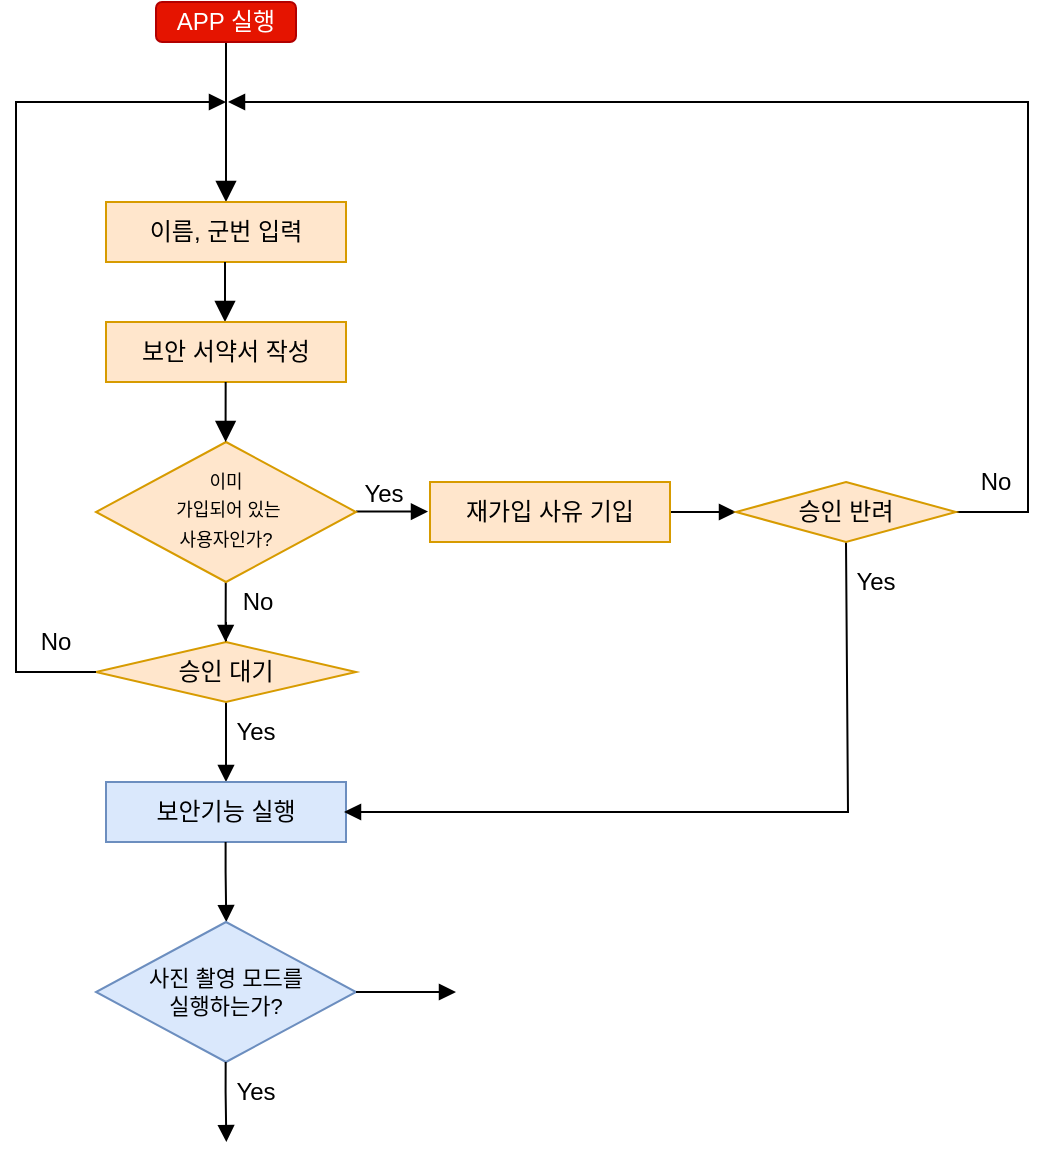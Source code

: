 <mxfile version="15.1.0" type="github">
  <diagram id="C5RBs43oDa-KdzZeNtuy" name="Page-1">
    <mxGraphModel dx="985" dy="637" grid="1" gridSize="10" guides="1" tooltips="1" connect="1" arrows="1" fold="1" page="1" pageScale="1" pageWidth="827" pageHeight="1169" math="0" shadow="0">
      <root>
        <mxCell id="WIyWlLk6GJQsqaUBKTNV-0" />
        <mxCell id="WIyWlLk6GJQsqaUBKTNV-1" parent="WIyWlLk6GJQsqaUBKTNV-0" />
        <mxCell id="WIyWlLk6GJQsqaUBKTNV-2" value="" style="rounded=0;html=1;jettySize=auto;orthogonalLoop=1;fontSize=11;endArrow=block;endFill=1;endSize=8;strokeWidth=1;shadow=0;labelBackgroundColor=none;edgeStyle=orthogonalEdgeStyle;" parent="WIyWlLk6GJQsqaUBKTNV-1" source="WIyWlLk6GJQsqaUBKTNV-3" edge="1">
          <mxGeometry relative="1" as="geometry">
            <mxPoint x="195" y="130" as="targetPoint" />
          </mxGeometry>
        </mxCell>
        <mxCell id="WIyWlLk6GJQsqaUBKTNV-3" value="APP 실행" style="rounded=1;whiteSpace=wrap;html=1;fontSize=12;glass=0;strokeWidth=1;shadow=0;fillColor=#e51400;strokeColor=#B20000;fontColor=#ffffff;" parent="WIyWlLk6GJQsqaUBKTNV-1" vertex="1">
          <mxGeometry x="160" y="30" width="70" height="20" as="geometry" />
        </mxCell>
        <mxCell id="0p1mIP0N4EkjdRxn-cH5-3" value="이름, 군번 입력" style="rounded=0;whiteSpace=wrap;html=1;fillColor=#ffe6cc;strokeColor=#d79b00;" parent="WIyWlLk6GJQsqaUBKTNV-1" vertex="1">
          <mxGeometry x="135" y="130" width="120" height="30" as="geometry" />
        </mxCell>
        <mxCell id="0p1mIP0N4EkjdRxn-cH5-7" value="" style="rounded=0;html=1;jettySize=auto;orthogonalLoop=1;fontSize=11;endArrow=block;endFill=1;endSize=8;strokeWidth=1;shadow=0;labelBackgroundColor=none;edgeStyle=orthogonalEdgeStyle;" parent="WIyWlLk6GJQsqaUBKTNV-1" edge="1">
          <mxGeometry relative="1" as="geometry">
            <mxPoint x="194.5" y="160" as="sourcePoint" />
            <mxPoint x="194.5" y="190" as="targetPoint" />
            <Array as="points">
              <mxPoint x="194.5" y="180" />
              <mxPoint x="194.5" y="180" />
            </Array>
          </mxGeometry>
        </mxCell>
        <mxCell id="0p1mIP0N4EkjdRxn-cH5-18" value="" style="edgeStyle=orthogonalEdgeStyle;rounded=0;orthogonalLoop=1;jettySize=auto;html=1;endArrow=block;endFill=1;" parent="WIyWlLk6GJQsqaUBKTNV-1" target="0p1mIP0N4EkjdRxn-cH5-17" edge="1">
          <mxGeometry relative="1" as="geometry">
            <mxPoint x="195" y="340" as="sourcePoint" />
            <Array as="points">
              <mxPoint x="195" y="350" />
              <mxPoint x="195" y="350" />
            </Array>
          </mxGeometry>
        </mxCell>
        <mxCell id="0p1mIP0N4EkjdRxn-cH5-17" value="보안기능 실행" style="whiteSpace=wrap;html=1;rounded=0;fillColor=#dae8fc;strokeColor=#6c8ebf;" parent="WIyWlLk6GJQsqaUBKTNV-1" vertex="1">
          <mxGeometry x="135" y="420" width="120" height="30" as="geometry" />
        </mxCell>
        <mxCell id="0p1mIP0N4EkjdRxn-cH5-33" value="" style="edgeStyle=none;rounded=0;orthogonalLoop=1;jettySize=auto;html=1;endArrow=block;endFill=1;endSize=6;strokeWidth=1;" parent="WIyWlLk6GJQsqaUBKTNV-1" source="0p1mIP0N4EkjdRxn-cH5-20" target="0p1mIP0N4EkjdRxn-cH5-32" edge="1">
          <mxGeometry relative="1" as="geometry" />
        </mxCell>
        <mxCell id="0p1mIP0N4EkjdRxn-cH5-20" value="재가입 사유 기입" style="whiteSpace=wrap;html=1;rounded=0;fillColor=#ffe6cc;strokeColor=#d79b00;" parent="WIyWlLk6GJQsqaUBKTNV-1" vertex="1">
          <mxGeometry x="297" y="270" width="120" height="30" as="geometry" />
        </mxCell>
        <mxCell id="0p1mIP0N4EkjdRxn-cH5-27" value="승인 대기" style="rhombus;whiteSpace=wrap;html=1;fillColor=#ffe6cc;strokeColor=#d79b00;" parent="WIyWlLk6GJQsqaUBKTNV-1" vertex="1">
          <mxGeometry x="130" y="350" width="130" height="30" as="geometry" />
        </mxCell>
        <mxCell id="0p1mIP0N4EkjdRxn-cH5-35" value="" style="edgeStyle=none;rounded=0;orthogonalLoop=1;jettySize=auto;html=1;endArrow=block;endFill=1;endSize=6;strokeWidth=1;" parent="WIyWlLk6GJQsqaUBKTNV-1" edge="1">
          <mxGeometry relative="1" as="geometry">
            <mxPoint x="196" y="80" as="targetPoint" />
            <Array as="points">
              <mxPoint x="596" y="285" />
              <mxPoint x="596" y="80" />
            </Array>
            <mxPoint x="556.0" y="285" as="sourcePoint" />
          </mxGeometry>
        </mxCell>
        <mxCell id="0p1mIP0N4EkjdRxn-cH5-44" value="" style="edgeStyle=none;rounded=0;orthogonalLoop=1;jettySize=auto;html=1;endArrow=block;endFill=1;endSize=6;strokeWidth=1;entryX=1;entryY=0.5;entryDx=0;entryDy=0;exitX=0.5;exitY=1;exitDx=0;exitDy=0;" parent="WIyWlLk6GJQsqaUBKTNV-1" source="0p1mIP0N4EkjdRxn-cH5-32" edge="1">
          <mxGeometry relative="1" as="geometry">
            <mxPoint x="254" y="435" as="targetPoint" />
            <Array as="points">
              <mxPoint x="506" y="435" />
            </Array>
            <mxPoint x="504.199" y="299.946" as="sourcePoint" />
          </mxGeometry>
        </mxCell>
        <mxCell id="0p1mIP0N4EkjdRxn-cH5-32" value="승인 반려" style="rhombus;whiteSpace=wrap;html=1;rounded=0;fillColor=#ffe6cc;strokeColor=#d79b00;" parent="WIyWlLk6GJQsqaUBKTNV-1" vertex="1">
          <mxGeometry x="450" y="270" width="110" height="30" as="geometry" />
        </mxCell>
        <mxCell id="0p1mIP0N4EkjdRxn-cH5-36" value="No" style="text;html=1;strokeColor=none;fillColor=none;align=center;verticalAlign=middle;whiteSpace=wrap;rounded=0;" parent="WIyWlLk6GJQsqaUBKTNV-1" vertex="1">
          <mxGeometry x="560" y="260" width="40" height="20" as="geometry" />
        </mxCell>
        <mxCell id="0p1mIP0N4EkjdRxn-cH5-39" value="" style="edgeStyle=none;rounded=0;orthogonalLoop=1;jettySize=auto;html=1;endArrow=block;endFill=1;endSize=6;strokeWidth=1;exitX=0;exitY=0.5;exitDx=0;exitDy=0;" parent="WIyWlLk6GJQsqaUBKTNV-1" source="0p1mIP0N4EkjdRxn-cH5-27" edge="1">
          <mxGeometry relative="1" as="geometry">
            <mxPoint x="470" y="460" as="sourcePoint" />
            <mxPoint x="195" y="80" as="targetPoint" />
            <Array as="points">
              <mxPoint x="90" y="365" />
              <mxPoint x="90" y="80" />
            </Array>
          </mxGeometry>
        </mxCell>
        <mxCell id="0p1mIP0N4EkjdRxn-cH5-40" value="No" style="text;html=1;strokeColor=none;fillColor=none;align=center;verticalAlign=middle;whiteSpace=wrap;rounded=0;" parent="WIyWlLk6GJQsqaUBKTNV-1" vertex="1">
          <mxGeometry x="90" y="340" width="40" height="20" as="geometry" />
        </mxCell>
        <mxCell id="0p1mIP0N4EkjdRxn-cH5-42" value="Yes" style="text;html=1;strokeColor=none;fillColor=none;align=center;verticalAlign=middle;whiteSpace=wrap;rounded=0;" parent="WIyWlLk6GJQsqaUBKTNV-1" vertex="1">
          <mxGeometry x="190" y="385" width="40" height="20" as="geometry" />
        </mxCell>
        <mxCell id="0p1mIP0N4EkjdRxn-cH5-45" value="Yes" style="text;html=1;strokeColor=none;fillColor=none;align=center;verticalAlign=middle;whiteSpace=wrap;rounded=0;" parent="WIyWlLk6GJQsqaUBKTNV-1" vertex="1">
          <mxGeometry x="500" y="310" width="40" height="20" as="geometry" />
        </mxCell>
        <mxCell id="0p1mIP0N4EkjdRxn-cH5-46" value="" style="edgeStyle=none;rounded=0;orthogonalLoop=1;jettySize=auto;html=1;endArrow=block;endFill=1;endSize=6;strokeWidth=1;" parent="WIyWlLk6GJQsqaUBKTNV-1" edge="1">
          <mxGeometry relative="1" as="geometry">
            <mxPoint x="260" y="284.8" as="sourcePoint" />
            <mxPoint x="296" y="284.8" as="targetPoint" />
          </mxGeometry>
        </mxCell>
        <mxCell id="0p1mIP0N4EkjdRxn-cH5-49" style="edgeStyle=none;rounded=0;orthogonalLoop=1;jettySize=auto;html=1;exitX=0.5;exitY=0;exitDx=0;exitDy=0;endArrow=block;endFill=1;endSize=6;strokeWidth=1;" parent="WIyWlLk6GJQsqaUBKTNV-1" source="0p1mIP0N4EkjdRxn-cH5-27" target="0p1mIP0N4EkjdRxn-cH5-27" edge="1">
          <mxGeometry relative="1" as="geometry" />
        </mxCell>
        <mxCell id="0p1mIP0N4EkjdRxn-cH5-72" value="" style="edgeStyle=orthogonalEdgeStyle;rounded=0;orthogonalLoop=1;jettySize=auto;html=1;endArrow=block;endFill=1;" parent="WIyWlLk6GJQsqaUBKTNV-1" edge="1">
          <mxGeometry relative="1" as="geometry">
            <mxPoint x="195" y="300" as="sourcePoint" />
            <mxPoint x="194.8" y="350" as="targetPoint" />
            <Array as="points">
              <mxPoint x="194.8" y="280" />
              <mxPoint x="194.8" y="280" />
            </Array>
          </mxGeometry>
        </mxCell>
        <mxCell id="WIyWlLk6GJQsqaUBKTNV-10" value="&lt;font style=&quot;font-size: 9px&quot;&gt;이미&lt;br&gt;&amp;nbsp;가입되어 있는&lt;br&gt;사용자인가?&lt;/font&gt;" style="rhombus;whiteSpace=wrap;html=1;shadow=0;fontFamily=Helvetica;fontSize=12;align=center;strokeWidth=1;spacing=6;spacingTop=-4;fillColor=#ffe6cc;strokeColor=#d79b00;" parent="WIyWlLk6GJQsqaUBKTNV-1" vertex="1">
          <mxGeometry x="130" y="250" width="130" height="70" as="geometry" />
        </mxCell>
        <mxCell id="1sxqxxpewjTAF2TqhEkn-1" value="보안 서약서 작성" style="rounded=0;whiteSpace=wrap;html=1;fillColor=#ffe6cc;strokeColor=#d79b00;" vertex="1" parent="WIyWlLk6GJQsqaUBKTNV-1">
          <mxGeometry x="135" y="190" width="120" height="30" as="geometry" />
        </mxCell>
        <mxCell id="1sxqxxpewjTAF2TqhEkn-2" value="" style="rounded=0;html=1;jettySize=auto;orthogonalLoop=1;fontSize=11;endArrow=block;endFill=1;endSize=8;strokeWidth=1;shadow=0;labelBackgroundColor=none;edgeStyle=orthogonalEdgeStyle;" edge="1" parent="WIyWlLk6GJQsqaUBKTNV-1">
          <mxGeometry relative="1" as="geometry">
            <mxPoint x="194.83" y="220" as="sourcePoint" />
            <mxPoint x="194.83" y="250" as="targetPoint" />
            <Array as="points">
              <mxPoint x="194.83" y="240" />
              <mxPoint x="194.83" y="240" />
            </Array>
          </mxGeometry>
        </mxCell>
        <mxCell id="1sxqxxpewjTAF2TqhEkn-5" value="" style="edgeStyle=orthogonalEdgeStyle;rounded=0;orthogonalLoop=1;jettySize=auto;html=1;endArrow=block;endFill=1;" edge="1" parent="WIyWlLk6GJQsqaUBKTNV-1">
          <mxGeometry relative="1" as="geometry">
            <mxPoint x="194.8" y="450.0" as="sourcePoint" />
            <Array as="points">
              <mxPoint x="195.14" y="465" />
            </Array>
            <mxPoint x="195.14" y="490" as="targetPoint" />
          </mxGeometry>
        </mxCell>
        <mxCell id="1sxqxxpewjTAF2TqhEkn-7" value="사진 촬영 모드를&lt;br style=&quot;font-size: 11px;&quot;&gt;실행하는가?" style="rhombus;whiteSpace=wrap;html=1;fillColor=#dae8fc;strokeColor=#6c8ebf;fontSize=11;" vertex="1" parent="WIyWlLk6GJQsqaUBKTNV-1">
          <mxGeometry x="130" y="490" width="130" height="70" as="geometry" />
        </mxCell>
        <mxCell id="1sxqxxpewjTAF2TqhEkn-8" value="" style="edgeStyle=orthogonalEdgeStyle;rounded=0;orthogonalLoop=1;jettySize=auto;html=1;endArrow=block;endFill=1;" edge="1" parent="WIyWlLk6GJQsqaUBKTNV-1">
          <mxGeometry relative="1" as="geometry">
            <mxPoint x="260" y="525.0" as="sourcePoint" />
            <Array as="points">
              <mxPoint x="260" y="525" />
            </Array>
            <mxPoint x="310" y="525" as="targetPoint" />
          </mxGeometry>
        </mxCell>
        <mxCell id="1sxqxxpewjTAF2TqhEkn-9" value="" style="edgeStyle=orthogonalEdgeStyle;rounded=0;orthogonalLoop=1;jettySize=auto;html=1;endArrow=block;endFill=1;" edge="1" parent="WIyWlLk6GJQsqaUBKTNV-1">
          <mxGeometry relative="1" as="geometry">
            <mxPoint x="194.83" y="560" as="sourcePoint" />
            <Array as="points">
              <mxPoint x="195.17" y="575" />
            </Array>
            <mxPoint x="195.17" y="600" as="targetPoint" />
          </mxGeometry>
        </mxCell>
        <mxCell id="1sxqxxpewjTAF2TqhEkn-10" value="Yes" style="text;html=1;strokeColor=none;fillColor=none;align=center;verticalAlign=middle;whiteSpace=wrap;rounded=0;" vertex="1" parent="WIyWlLk6GJQsqaUBKTNV-1">
          <mxGeometry x="190" y="565" width="40" height="20" as="geometry" />
        </mxCell>
        <mxCell id="1sxqxxpewjTAF2TqhEkn-11" value="Yes" style="text;html=1;strokeColor=none;fillColor=none;align=center;verticalAlign=middle;whiteSpace=wrap;rounded=0;" vertex="1" parent="WIyWlLk6GJQsqaUBKTNV-1">
          <mxGeometry x="254" y="266" width="40" height="20" as="geometry" />
        </mxCell>
        <mxCell id="1sxqxxpewjTAF2TqhEkn-12" value="No" style="text;html=1;strokeColor=none;fillColor=none;align=center;verticalAlign=middle;whiteSpace=wrap;rounded=0;" vertex="1" parent="WIyWlLk6GJQsqaUBKTNV-1">
          <mxGeometry x="191" y="320" width="40" height="20" as="geometry" />
        </mxCell>
      </root>
    </mxGraphModel>
  </diagram>
</mxfile>

